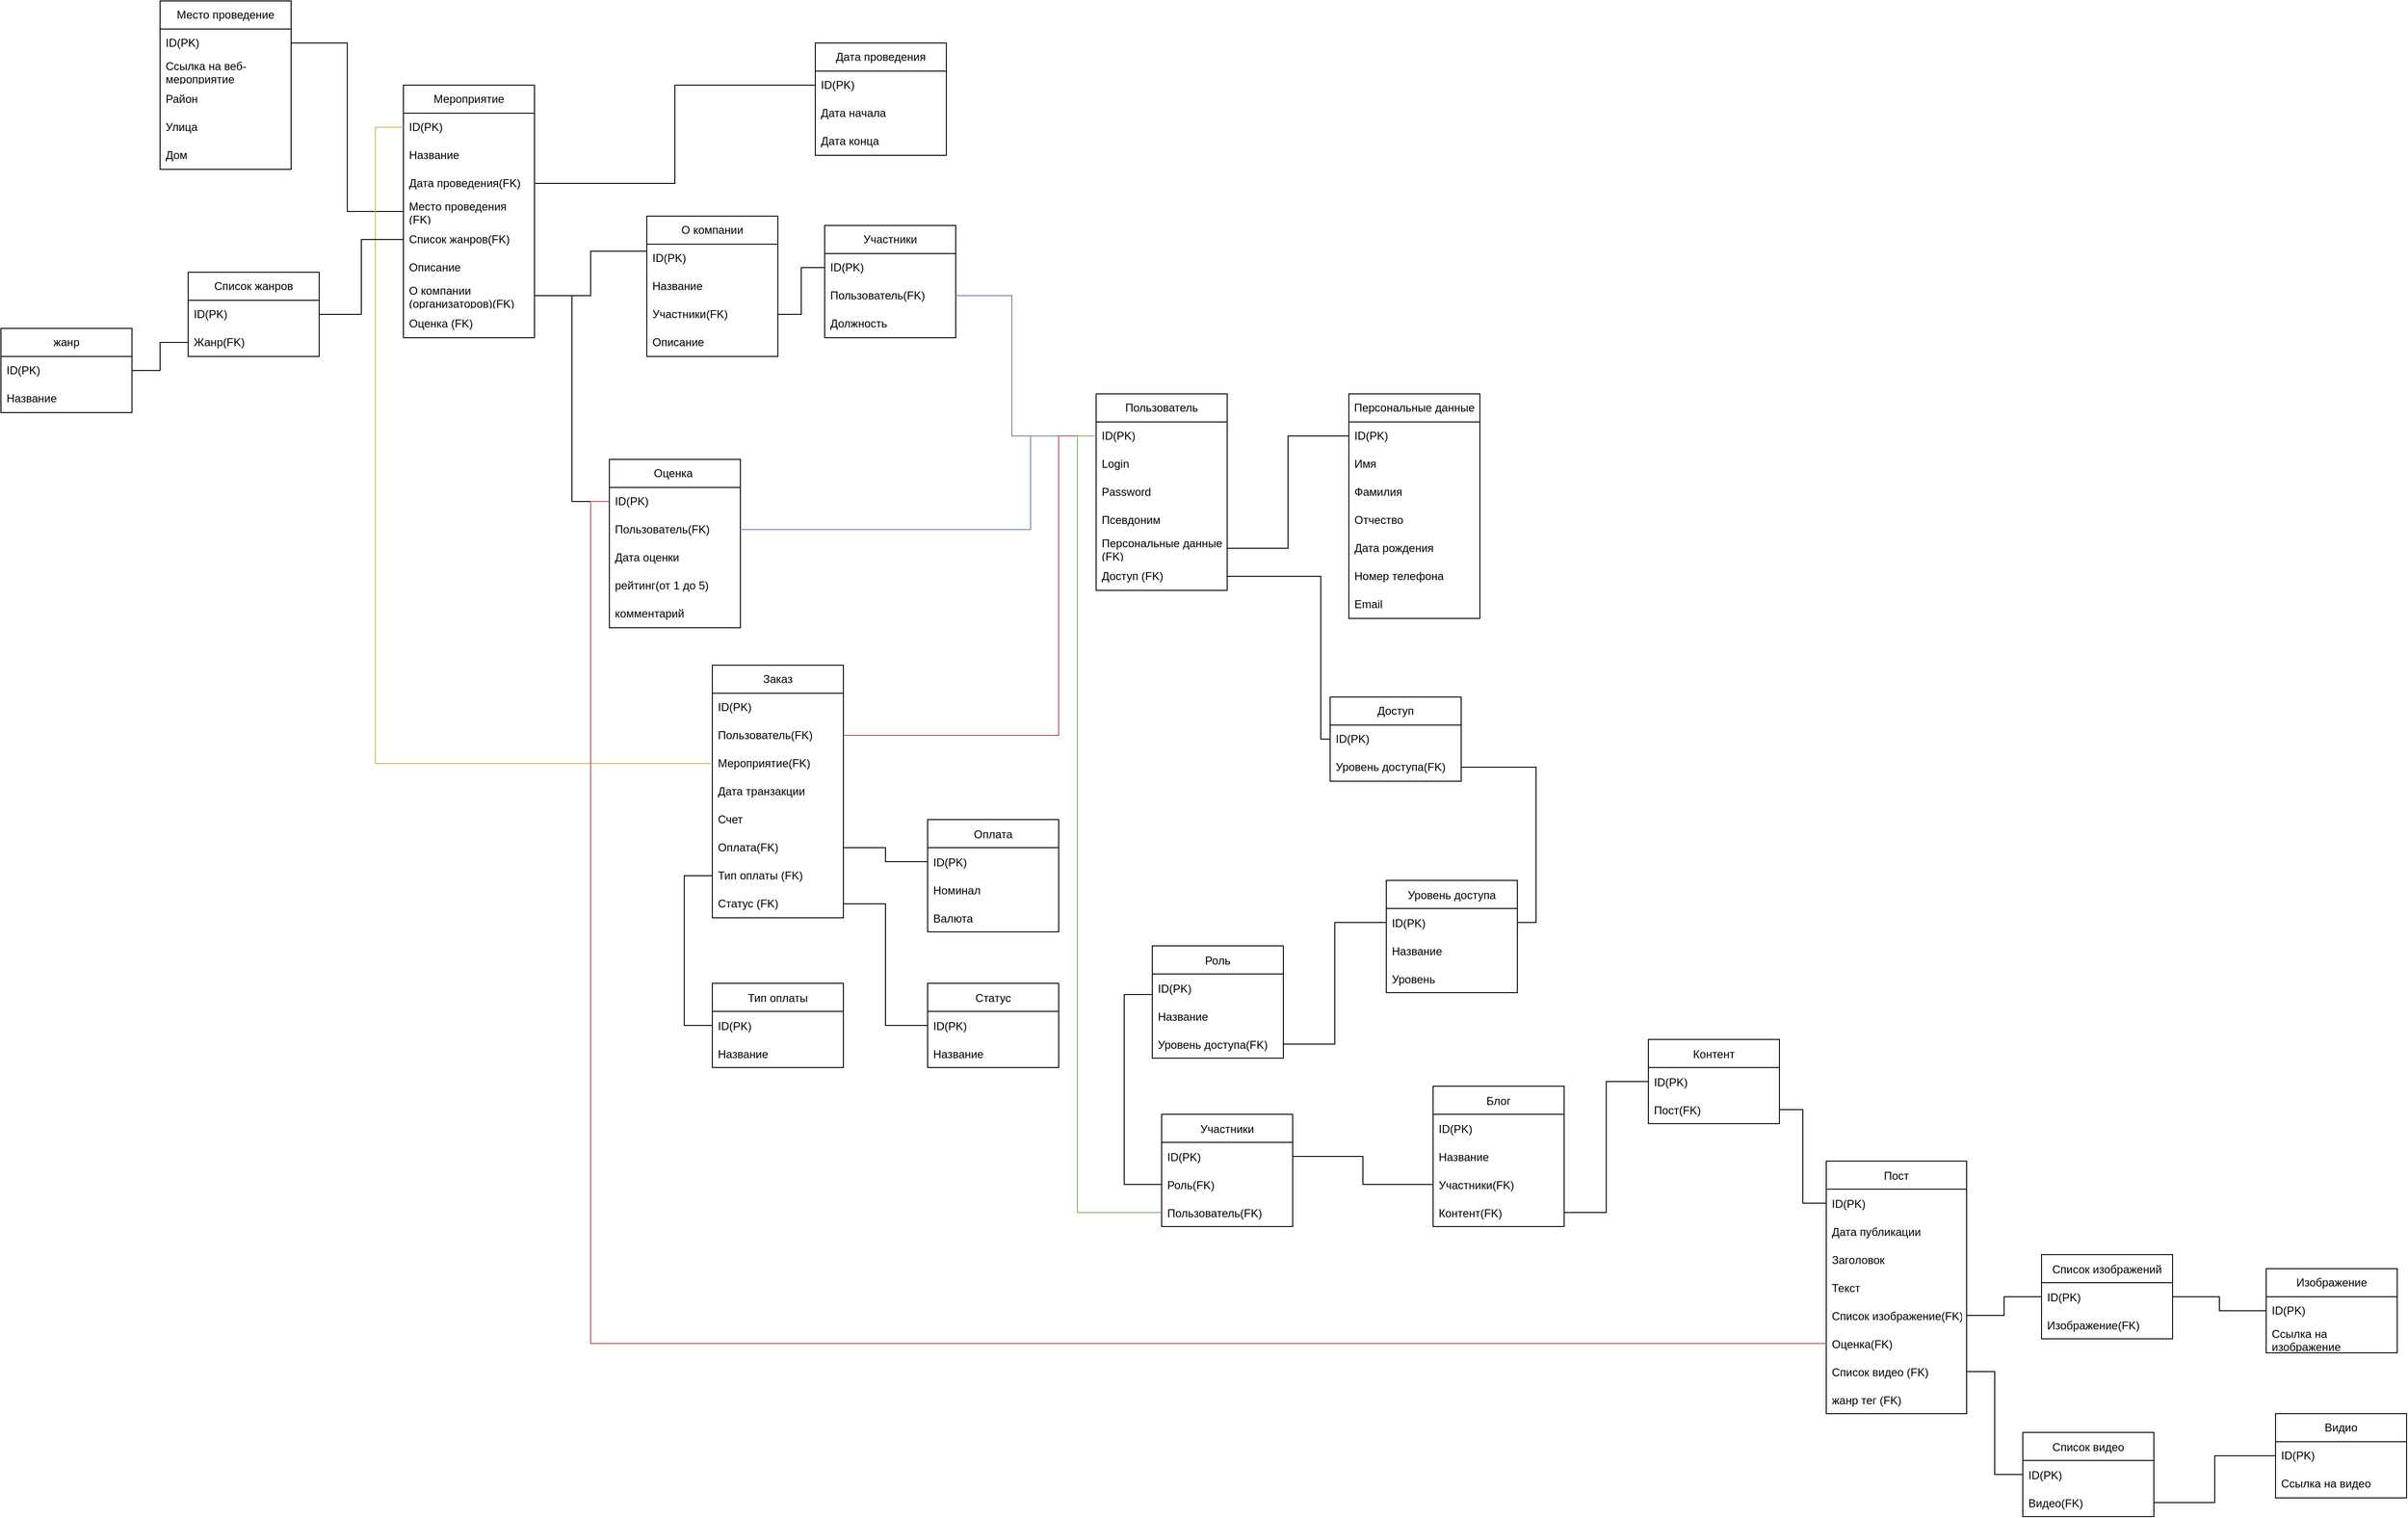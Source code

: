 <mxfile version="20.8.10" type="device"><diagram id="WZzGk4a945dTvR5Va_UK" name="Страница 1"><mxGraphModel dx="2620" dy="924" grid="1" gridSize="10" guides="1" tooltips="1" connect="1" arrows="1" fold="1" page="1" pageScale="1" pageWidth="827" pageHeight="1169" math="0" shadow="0"><root><mxCell id="0"/><mxCell id="1" parent="0"/><mxCell id="2kIeyHxEypkkU21LSGUm-1" value="Мероприятие" style="swimlane;fontStyle=0;childLayout=stackLayout;horizontal=1;startSize=30;horizontalStack=0;resizeParent=1;resizeParentMax=0;resizeLast=0;collapsible=1;marginBottom=0;whiteSpace=wrap;html=1;" parent="1" vertex="1"><mxGeometry x="60" y="420" width="140" height="270" as="geometry"/></mxCell><mxCell id="2kIeyHxEypkkU21LSGUm-10" value="ID(PK)" style="text;strokeColor=none;fillColor=none;align=left;verticalAlign=middle;spacingLeft=4;spacingRight=4;overflow=hidden;points=[[0,0.5],[1,0.5]];portConstraint=eastwest;rotatable=0;whiteSpace=wrap;html=1;" parent="2kIeyHxEypkkU21LSGUm-1" vertex="1"><mxGeometry y="30" width="140" height="30" as="geometry"/></mxCell><mxCell id="2kIeyHxEypkkU21LSGUm-2" value="Название" style="text;strokeColor=none;fillColor=none;align=left;verticalAlign=middle;spacingLeft=4;spacingRight=4;overflow=hidden;points=[[0,0.5],[1,0.5]];portConstraint=eastwest;rotatable=0;whiteSpace=wrap;html=1;" parent="2kIeyHxEypkkU21LSGUm-1" vertex="1"><mxGeometry y="60" width="140" height="30" as="geometry"/></mxCell><mxCell id="2kIeyHxEypkkU21LSGUm-6" value="Дата проведения(FK)" style="text;strokeColor=none;fillColor=none;align=left;verticalAlign=middle;spacingLeft=4;spacingRight=4;overflow=hidden;points=[[0,0.5],[1,0.5]];portConstraint=eastwest;rotatable=0;whiteSpace=wrap;html=1;" parent="2kIeyHxEypkkU21LSGUm-1" vertex="1"><mxGeometry y="90" width="140" height="30" as="geometry"/></mxCell><mxCell id="2kIeyHxEypkkU21LSGUm-9" value="Место проведения (FK)" style="text;strokeColor=none;fillColor=none;align=left;verticalAlign=middle;spacingLeft=4;spacingRight=4;overflow=hidden;points=[[0,0.5],[1,0.5]];portConstraint=eastwest;rotatable=0;whiteSpace=wrap;html=1;" parent="2kIeyHxEypkkU21LSGUm-1" vertex="1"><mxGeometry y="120" width="140" height="30" as="geometry"/></mxCell><mxCell id="2kIeyHxEypkkU21LSGUm-78" value="Список жанров(FK)" style="text;strokeColor=none;fillColor=none;align=left;verticalAlign=middle;spacingLeft=4;spacingRight=4;overflow=hidden;points=[[0,0.5],[1,0.5]];portConstraint=eastwest;rotatable=0;whiteSpace=wrap;html=1;" parent="2kIeyHxEypkkU21LSGUm-1" vertex="1"><mxGeometry y="150" width="140" height="30" as="geometry"/></mxCell><mxCell id="b7lqhr8Dbx8s8k0vXn3t-10" value="Описание" style="text;strokeColor=none;fillColor=none;align=left;verticalAlign=middle;spacingLeft=4;spacingRight=4;overflow=hidden;points=[[0,0.5],[1,0.5]];portConstraint=eastwest;rotatable=0;whiteSpace=wrap;html=1;" parent="2kIeyHxEypkkU21LSGUm-1" vertex="1"><mxGeometry y="180" width="140" height="30" as="geometry"/></mxCell><mxCell id="2kIeyHxEypkkU21LSGUm-8" value="О компании (организаторов)(FK)" style="text;strokeColor=none;fillColor=none;align=left;verticalAlign=middle;spacingLeft=4;spacingRight=4;overflow=hidden;points=[[0,0.5],[1,0.5]];portConstraint=eastwest;rotatable=0;whiteSpace=wrap;html=1;" parent="2kIeyHxEypkkU21LSGUm-1" vertex="1"><mxGeometry y="210" width="140" height="30" as="geometry"/></mxCell><mxCell id="2kIeyHxEypkkU21LSGUm-53" value="Оценка (FK)" style="text;strokeColor=none;fillColor=none;align=left;verticalAlign=middle;spacingLeft=4;spacingRight=4;overflow=hidden;points=[[0,0.5],[1,0.5]];portConstraint=eastwest;rotatable=0;whiteSpace=wrap;html=1;" parent="2kIeyHxEypkkU21LSGUm-1" vertex="1"><mxGeometry y="240" width="140" height="30" as="geometry"/></mxCell><mxCell id="2kIeyHxEypkkU21LSGUm-12" value="Пользователь" style="swimlane;fontStyle=0;childLayout=stackLayout;horizontal=1;startSize=30;horizontalStack=0;resizeParent=1;resizeParentMax=0;resizeLast=0;collapsible=1;marginBottom=0;whiteSpace=wrap;html=1;" parent="1" vertex="1"><mxGeometry x="800" y="750" width="140" height="210" as="geometry"/></mxCell><mxCell id="2kIeyHxEypkkU21LSGUm-34" value="ID(PK)" style="text;strokeColor=none;fillColor=none;align=left;verticalAlign=middle;spacingLeft=4;spacingRight=4;overflow=hidden;points=[[0,0.5],[1,0.5]];portConstraint=eastwest;rotatable=0;whiteSpace=wrap;html=1;" parent="2kIeyHxEypkkU21LSGUm-12" vertex="1"><mxGeometry y="30" width="140" height="30" as="geometry"/></mxCell><mxCell id="2kIeyHxEypkkU21LSGUm-13" value="Login&amp;nbsp;" style="text;strokeColor=none;fillColor=none;align=left;verticalAlign=middle;spacingLeft=4;spacingRight=4;overflow=hidden;points=[[0,0.5],[1,0.5]];portConstraint=eastwest;rotatable=0;whiteSpace=wrap;html=1;" parent="2kIeyHxEypkkU21LSGUm-12" vertex="1"><mxGeometry y="60" width="140" height="30" as="geometry"/></mxCell><mxCell id="2kIeyHxEypkkU21LSGUm-14" value="Password" style="text;strokeColor=none;fillColor=none;align=left;verticalAlign=middle;spacingLeft=4;spacingRight=4;overflow=hidden;points=[[0,0.5],[1,0.5]];portConstraint=eastwest;rotatable=0;whiteSpace=wrap;html=1;" parent="2kIeyHxEypkkU21LSGUm-12" vertex="1"><mxGeometry y="90" width="140" height="30" as="geometry"/></mxCell><mxCell id="2kIeyHxEypkkU21LSGUm-18" value="Псевдоним" style="text;strokeColor=none;fillColor=none;align=left;verticalAlign=middle;spacingLeft=4;spacingRight=4;overflow=hidden;points=[[0,0.5],[1,0.5]];portConstraint=eastwest;rotatable=0;whiteSpace=wrap;html=1;" parent="2kIeyHxEypkkU21LSGUm-12" vertex="1"><mxGeometry y="120" width="140" height="30" as="geometry"/></mxCell><mxCell id="2kIeyHxEypkkU21LSGUm-40" value="Персональные данные (FK)" style="text;strokeColor=none;fillColor=none;align=left;verticalAlign=middle;spacingLeft=4;spacingRight=4;overflow=hidden;points=[[0,0.5],[1,0.5]];portConstraint=eastwest;rotatable=0;whiteSpace=wrap;html=1;" parent="2kIeyHxEypkkU21LSGUm-12" vertex="1"><mxGeometry y="150" width="140" height="30" as="geometry"/></mxCell><mxCell id="2kIeyHxEypkkU21LSGUm-16" value="Доступ (FK)" style="text;strokeColor=none;fillColor=none;align=left;verticalAlign=middle;spacingLeft=4;spacingRight=4;overflow=hidden;points=[[0,0.5],[1,0.5]];portConstraint=eastwest;rotatable=0;whiteSpace=wrap;html=1;" parent="2kIeyHxEypkkU21LSGUm-12" vertex="1"><mxGeometry y="180" width="140" height="30" as="geometry"/></mxCell><mxCell id="2kIeyHxEypkkU21LSGUm-23" value="Доступ" style="swimlane;fontStyle=0;childLayout=stackLayout;horizontal=1;startSize=30;horizontalStack=0;resizeParent=1;resizeParentMax=0;resizeLast=0;collapsible=1;marginBottom=0;whiteSpace=wrap;html=1;" parent="1" vertex="1"><mxGeometry x="1050" y="1074" width="140" height="90" as="geometry"/></mxCell><mxCell id="JDAQmlI72gNfypYc_sDK-25" value="ID(PK)" style="text;strokeColor=none;fillColor=none;align=left;verticalAlign=middle;spacingLeft=4;spacingRight=4;overflow=hidden;points=[[0,0.5],[1,0.5]];portConstraint=eastwest;rotatable=0;whiteSpace=wrap;html=1;" parent="2kIeyHxEypkkU21LSGUm-23" vertex="1"><mxGeometry y="30" width="140" height="30" as="geometry"/></mxCell><mxCell id="2kIeyHxEypkkU21LSGUm-25" value="Уровень доступа(FK)" style="text;strokeColor=none;fillColor=none;align=left;verticalAlign=middle;spacingLeft=4;spacingRight=4;overflow=hidden;points=[[0,0.5],[1,0.5]];portConstraint=eastwest;rotatable=0;whiteSpace=wrap;html=1;" parent="2kIeyHxEypkkU21LSGUm-23" vertex="1"><mxGeometry y="60" width="140" height="30" as="geometry"/></mxCell><mxCell id="2kIeyHxEypkkU21LSGUm-35" value="Персональные данные" style="swimlane;fontStyle=0;childLayout=stackLayout;horizontal=1;startSize=30;horizontalStack=0;resizeParent=1;resizeParentMax=0;resizeLast=0;collapsible=1;marginBottom=0;whiteSpace=wrap;html=1;" parent="1" vertex="1"><mxGeometry x="1070" y="750" width="140" height="240" as="geometry"/></mxCell><mxCell id="2kIeyHxEypkkU21LSGUm-36" value="ID(PK)" style="text;strokeColor=none;fillColor=none;align=left;verticalAlign=middle;spacingLeft=4;spacingRight=4;overflow=hidden;points=[[0,0.5],[1,0.5]];portConstraint=eastwest;rotatable=0;whiteSpace=wrap;html=1;" parent="2kIeyHxEypkkU21LSGUm-35" vertex="1"><mxGeometry y="30" width="140" height="30" as="geometry"/></mxCell><mxCell id="2kIeyHxEypkkU21LSGUm-15" value="Имя" style="text;strokeColor=none;fillColor=none;align=left;verticalAlign=middle;spacingLeft=4;spacingRight=4;overflow=hidden;points=[[0,0.5],[1,0.5]];portConstraint=eastwest;rotatable=0;whiteSpace=wrap;html=1;" parent="2kIeyHxEypkkU21LSGUm-35" vertex="1"><mxGeometry y="60" width="140" height="30" as="geometry"/></mxCell><mxCell id="2kIeyHxEypkkU21LSGUm-17" value="Фамилия" style="text;strokeColor=none;fillColor=none;align=left;verticalAlign=middle;spacingLeft=4;spacingRight=4;overflow=hidden;points=[[0,0.5],[1,0.5]];portConstraint=eastwest;rotatable=0;whiteSpace=wrap;html=1;" parent="2kIeyHxEypkkU21LSGUm-35" vertex="1"><mxGeometry y="90" width="140" height="30" as="geometry"/></mxCell><mxCell id="2kIeyHxEypkkU21LSGUm-19" value="Отчество" style="text;strokeColor=none;fillColor=none;align=left;verticalAlign=middle;spacingLeft=4;spacingRight=4;overflow=hidden;points=[[0,0.5],[1,0.5]];portConstraint=eastwest;rotatable=0;whiteSpace=wrap;html=1;" parent="2kIeyHxEypkkU21LSGUm-35" vertex="1"><mxGeometry y="120" width="140" height="30" as="geometry"/></mxCell><mxCell id="2kIeyHxEypkkU21LSGUm-41" value="Дата рождения" style="text;strokeColor=none;fillColor=none;align=left;verticalAlign=middle;spacingLeft=4;spacingRight=4;overflow=hidden;points=[[0,0.5],[1,0.5]];portConstraint=eastwest;rotatable=0;whiteSpace=wrap;html=1;" parent="2kIeyHxEypkkU21LSGUm-35" vertex="1"><mxGeometry y="150" width="140" height="30" as="geometry"/></mxCell><mxCell id="2kIeyHxEypkkU21LSGUm-32" value="Номер телефона" style="text;strokeColor=none;fillColor=none;align=left;verticalAlign=middle;spacingLeft=4;spacingRight=4;overflow=hidden;points=[[0,0.5],[1,0.5]];portConstraint=eastwest;rotatable=0;whiteSpace=wrap;html=1;" parent="2kIeyHxEypkkU21LSGUm-35" vertex="1"><mxGeometry y="180" width="140" height="30" as="geometry"/></mxCell><mxCell id="2kIeyHxEypkkU21LSGUm-31" value="Email" style="text;strokeColor=none;fillColor=none;align=left;verticalAlign=middle;spacingLeft=4;spacingRight=4;overflow=hidden;points=[[0,0.5],[1,0.5]];portConstraint=eastwest;rotatable=0;whiteSpace=wrap;html=1;" parent="2kIeyHxEypkkU21LSGUm-35" vertex="1"><mxGeometry y="210" width="140" height="30" as="geometry"/></mxCell><mxCell id="2kIeyHxEypkkU21LSGUm-46" value="&lt;span style=&quot;text-align: left;&quot;&gt;Оценка&amp;nbsp;&lt;/span&gt;" style="swimlane;fontStyle=0;childLayout=stackLayout;horizontal=1;startSize=30;horizontalStack=0;resizeParent=1;resizeParentMax=0;resizeLast=0;collapsible=1;marginBottom=0;whiteSpace=wrap;html=1;" parent="1" vertex="1"><mxGeometry x="280" y="820" width="140" height="180" as="geometry"/></mxCell><mxCell id="2kIeyHxEypkkU21LSGUm-47" value="ID(PK)" style="text;strokeColor=none;fillColor=none;align=left;verticalAlign=middle;spacingLeft=4;spacingRight=4;overflow=hidden;points=[[0,0.5],[1,0.5]];portConstraint=eastwest;rotatable=0;whiteSpace=wrap;html=1;" parent="2kIeyHxEypkkU21LSGUm-46" vertex="1"><mxGeometry y="30" width="140" height="30" as="geometry"/></mxCell><mxCell id="2kIeyHxEypkkU21LSGUm-52" value="Пользователь(FK)" style="text;strokeColor=none;fillColor=none;align=left;verticalAlign=middle;spacingLeft=4;spacingRight=4;overflow=hidden;points=[[0,0.5],[1,0.5]];portConstraint=eastwest;rotatable=0;whiteSpace=wrap;html=1;" parent="2kIeyHxEypkkU21LSGUm-46" vertex="1"><mxGeometry y="60" width="140" height="30" as="geometry"/></mxCell><mxCell id="2kIeyHxEypkkU21LSGUm-49" value="Дата оценки" style="text;strokeColor=none;fillColor=none;align=left;verticalAlign=middle;spacingLeft=4;spacingRight=4;overflow=hidden;points=[[0,0.5],[1,0.5]];portConstraint=eastwest;rotatable=0;whiteSpace=wrap;html=1;" parent="2kIeyHxEypkkU21LSGUm-46" vertex="1"><mxGeometry y="90" width="140" height="30" as="geometry"/></mxCell><mxCell id="2kIeyHxEypkkU21LSGUm-51" value="рейтинг(от 1 до 5)" style="text;strokeColor=none;fillColor=none;align=left;verticalAlign=middle;spacingLeft=4;spacingRight=4;overflow=hidden;points=[[0,0.5],[1,0.5]];portConstraint=eastwest;rotatable=0;whiteSpace=wrap;html=1;" parent="2kIeyHxEypkkU21LSGUm-46" vertex="1"><mxGeometry y="120" width="140" height="30" as="geometry"/></mxCell><mxCell id="2kIeyHxEypkkU21LSGUm-50" value="комментарий" style="text;strokeColor=none;fillColor=none;align=left;verticalAlign=middle;spacingLeft=4;spacingRight=4;overflow=hidden;points=[[0,0.5],[1,0.5]];portConstraint=eastwest;rotatable=0;whiteSpace=wrap;html=1;" parent="2kIeyHxEypkkU21LSGUm-46" vertex="1"><mxGeometry y="150" width="140" height="30" as="geometry"/></mxCell><mxCell id="2kIeyHxEypkkU21LSGUm-54" value="" style="endArrow=none;html=1;rounded=0;exitX=1;exitY=0.5;exitDx=0;exitDy=0;edgeStyle=orthogonalEdgeStyle;entryX=0;entryY=0.5;entryDx=0;entryDy=0;" parent="1" source="2kIeyHxEypkkU21LSGUm-53" target="2kIeyHxEypkkU21LSGUm-47" edge="1"><mxGeometry width="50" height="50" relative="1" as="geometry"><mxPoint x="190" y="890" as="sourcePoint"/><mxPoint x="240" y="840" as="targetPoint"/><Array as="points"><mxPoint x="240" y="645"/><mxPoint x="240" y="865"/></Array></mxGeometry></mxCell><mxCell id="2kIeyHxEypkkU21LSGUm-56" value="" style="endArrow=none;html=1;rounded=0;exitX=1;exitY=0.5;exitDx=0;exitDy=0;entryX=0;entryY=0.5;entryDx=0;entryDy=0;edgeStyle=orthogonalEdgeStyle;" parent="1" source="2kIeyHxEypkkU21LSGUm-40" target="2kIeyHxEypkkU21LSGUm-36" edge="1"><mxGeometry width="50" height="50" relative="1" as="geometry"><mxPoint x="970" y="990" as="sourcePoint"/><mxPoint x="1020" y="940" as="targetPoint"/></mxGeometry></mxCell><mxCell id="2kIeyHxEypkkU21LSGUm-57" value="" style="endArrow=none;html=1;rounded=0;entryX=1;entryY=0.5;entryDx=0;entryDy=0;exitX=0;exitY=0.5;exitDx=0;exitDy=0;edgeStyle=orthogonalEdgeStyle;" parent="1" source="JDAQmlI72gNfypYc_sDK-25" target="2kIeyHxEypkkU21LSGUm-16" edge="1"><mxGeometry width="50" height="50" relative="1" as="geometry"><mxPoint x="880" y="1100" as="sourcePoint"/><mxPoint x="930" y="1050" as="targetPoint"/><Array as="points"><mxPoint x="1040" y="1119"/><mxPoint x="1040" y="945"/></Array></mxGeometry></mxCell><mxCell id="2kIeyHxEypkkU21LSGUm-58" value="Место проведение" style="swimlane;fontStyle=0;childLayout=stackLayout;horizontal=1;startSize=30;horizontalStack=0;resizeParent=1;resizeParentMax=0;resizeLast=0;collapsible=1;marginBottom=0;whiteSpace=wrap;html=1;" parent="1" vertex="1"><mxGeometry x="-200" y="330" width="140" height="180" as="geometry"/></mxCell><mxCell id="2kIeyHxEypkkU21LSGUm-59" value="ID(PK)" style="text;strokeColor=none;fillColor=none;align=left;verticalAlign=middle;spacingLeft=4;spacingRight=4;overflow=hidden;points=[[0,0.5],[1,0.5]];portConstraint=eastwest;rotatable=0;whiteSpace=wrap;html=1;" parent="2kIeyHxEypkkU21LSGUm-58" vertex="1"><mxGeometry y="30" width="140" height="30" as="geometry"/></mxCell><mxCell id="2kIeyHxEypkkU21LSGUm-60" value="Ссылка на веб-мероприятие" style="text;strokeColor=none;fillColor=none;align=left;verticalAlign=middle;spacingLeft=4;spacingRight=4;overflow=hidden;points=[[0,0.5],[1,0.5]];portConstraint=eastwest;rotatable=0;whiteSpace=wrap;html=1;" parent="2kIeyHxEypkkU21LSGUm-58" vertex="1"><mxGeometry y="60" width="140" height="30" as="geometry"/></mxCell><mxCell id="2kIeyHxEypkkU21LSGUm-113" value="Район" style="text;strokeColor=none;fillColor=none;align=left;verticalAlign=middle;spacingLeft=4;spacingRight=4;overflow=hidden;points=[[0,0.5],[1,0.5]];portConstraint=eastwest;rotatable=0;whiteSpace=wrap;html=1;" parent="2kIeyHxEypkkU21LSGUm-58" vertex="1"><mxGeometry y="90" width="140" height="30" as="geometry"/></mxCell><mxCell id="2kIeyHxEypkkU21LSGUm-114" value="Улица" style="text;strokeColor=none;fillColor=none;align=left;verticalAlign=middle;spacingLeft=4;spacingRight=4;overflow=hidden;points=[[0,0.5],[1,0.5]];portConstraint=eastwest;rotatable=0;whiteSpace=wrap;html=1;" parent="2kIeyHxEypkkU21LSGUm-58" vertex="1"><mxGeometry y="120" width="140" height="30" as="geometry"/></mxCell><mxCell id="2kIeyHxEypkkU21LSGUm-115" value="Дом" style="text;strokeColor=none;fillColor=none;align=left;verticalAlign=middle;spacingLeft=4;spacingRight=4;overflow=hidden;points=[[0,0.5],[1,0.5]];portConstraint=eastwest;rotatable=0;whiteSpace=wrap;html=1;" parent="2kIeyHxEypkkU21LSGUm-58" vertex="1"><mxGeometry y="150" width="140" height="30" as="geometry"/></mxCell><mxCell id="2kIeyHxEypkkU21LSGUm-62" value="Список жанров" style="swimlane;fontStyle=0;childLayout=stackLayout;horizontal=1;startSize=30;horizontalStack=0;resizeParent=1;resizeParentMax=0;resizeLast=0;collapsible=1;marginBottom=0;whiteSpace=wrap;html=1;" parent="1" vertex="1"><mxGeometry x="-170" y="620" width="140" height="90" as="geometry"/></mxCell><mxCell id="2kIeyHxEypkkU21LSGUm-63" value="ID(PK)" style="text;strokeColor=none;fillColor=none;align=left;verticalAlign=middle;spacingLeft=4;spacingRight=4;overflow=hidden;points=[[0,0.5],[1,0.5]];portConstraint=eastwest;rotatable=0;whiteSpace=wrap;html=1;" parent="2kIeyHxEypkkU21LSGUm-62" vertex="1"><mxGeometry y="30" width="140" height="30" as="geometry"/></mxCell><mxCell id="2kIeyHxEypkkU21LSGUm-64" value="Жанр(FK)" style="text;strokeColor=none;fillColor=none;align=left;verticalAlign=middle;spacingLeft=4;spacingRight=4;overflow=hidden;points=[[0,0.5],[1,0.5]];portConstraint=eastwest;rotatable=0;whiteSpace=wrap;html=1;" parent="2kIeyHxEypkkU21LSGUm-62" vertex="1"><mxGeometry y="60" width="140" height="30" as="geometry"/></mxCell><mxCell id="2kIeyHxEypkkU21LSGUm-66" value="жанр" style="swimlane;fontStyle=0;childLayout=stackLayout;horizontal=1;startSize=30;horizontalStack=0;resizeParent=1;resizeParentMax=0;resizeLast=0;collapsible=1;marginBottom=0;whiteSpace=wrap;html=1;" parent="1" vertex="1"><mxGeometry x="-370" y="680" width="140" height="90" as="geometry"/></mxCell><mxCell id="2kIeyHxEypkkU21LSGUm-67" value="ID(PK)" style="text;strokeColor=none;fillColor=none;align=left;verticalAlign=middle;spacingLeft=4;spacingRight=4;overflow=hidden;points=[[0,0.5],[1,0.5]];portConstraint=eastwest;rotatable=0;whiteSpace=wrap;html=1;" parent="2kIeyHxEypkkU21LSGUm-66" vertex="1"><mxGeometry y="30" width="140" height="30" as="geometry"/></mxCell><mxCell id="2kIeyHxEypkkU21LSGUm-68" value="Название" style="text;strokeColor=none;fillColor=none;align=left;verticalAlign=middle;spacingLeft=4;spacingRight=4;overflow=hidden;points=[[0,0.5],[1,0.5]];portConstraint=eastwest;rotatable=0;whiteSpace=wrap;html=1;" parent="2kIeyHxEypkkU21LSGUm-66" vertex="1"><mxGeometry y="60" width="140" height="30" as="geometry"/></mxCell><mxCell id="2kIeyHxEypkkU21LSGUm-81" value="" style="endArrow=none;html=1;rounded=0;entryX=0;entryY=0.5;entryDx=0;entryDy=0;exitX=1;exitY=0.5;exitDx=0;exitDy=0;edgeStyle=orthogonalEdgeStyle;" parent="1" source="2kIeyHxEypkkU21LSGUm-67" target="2kIeyHxEypkkU21LSGUm-64" edge="1"><mxGeometry width="50" height="50" relative="1" as="geometry"><mxPoint x="-210" y="1140" as="sourcePoint"/><mxPoint x="-160" y="1090" as="targetPoint"/></mxGeometry></mxCell><mxCell id="2kIeyHxEypkkU21LSGUm-83" value="Дата проведения" style="swimlane;fontStyle=0;childLayout=stackLayout;horizontal=1;startSize=30;horizontalStack=0;resizeParent=1;resizeParentMax=0;resizeLast=0;collapsible=1;marginBottom=0;whiteSpace=wrap;html=1;" parent="1" vertex="1"><mxGeometry x="500" y="375" width="140" height="120" as="geometry"/></mxCell><mxCell id="2kIeyHxEypkkU21LSGUm-84" value="ID(PK)" style="text;strokeColor=none;fillColor=none;align=left;verticalAlign=middle;spacingLeft=4;spacingRight=4;overflow=hidden;points=[[0,0.5],[1,0.5]];portConstraint=eastwest;rotatable=0;whiteSpace=wrap;html=1;" parent="2kIeyHxEypkkU21LSGUm-83" vertex="1"><mxGeometry y="30" width="140" height="30" as="geometry"/></mxCell><mxCell id="2kIeyHxEypkkU21LSGUm-85" value="Дата начала" style="text;strokeColor=none;fillColor=none;align=left;verticalAlign=middle;spacingLeft=4;spacingRight=4;overflow=hidden;points=[[0,0.5],[1,0.5]];portConstraint=eastwest;rotatable=0;whiteSpace=wrap;html=1;" parent="2kIeyHxEypkkU21LSGUm-83" vertex="1"><mxGeometry y="60" width="140" height="30" as="geometry"/></mxCell><mxCell id="2kIeyHxEypkkU21LSGUm-86" value="Дата конца" style="text;strokeColor=none;fillColor=none;align=left;verticalAlign=middle;spacingLeft=4;spacingRight=4;overflow=hidden;points=[[0,0.5],[1,0.5]];portConstraint=eastwest;rotatable=0;whiteSpace=wrap;html=1;" parent="2kIeyHxEypkkU21LSGUm-83" vertex="1"><mxGeometry y="90" width="140" height="30" as="geometry"/></mxCell><mxCell id="2kIeyHxEypkkU21LSGUm-87" value="" style="endArrow=none;html=1;rounded=0;exitX=1;exitY=0.5;exitDx=0;exitDy=0;entryX=0;entryY=0.5;entryDx=0;entryDy=0;edgeStyle=orthogonalEdgeStyle;" parent="1" source="2kIeyHxEypkkU21LSGUm-6" target="2kIeyHxEypkkU21LSGUm-84" edge="1"><mxGeometry width="50" height="50" relative="1" as="geometry"><mxPoint x="210" y="580" as="sourcePoint"/><mxPoint x="260" y="530" as="targetPoint"/></mxGeometry></mxCell><mxCell id="2kIeyHxEypkkU21LSGUm-105" value="" style="endArrow=none;html=1;rounded=0;exitX=1;exitY=0.5;exitDx=0;exitDy=0;entryX=0;entryY=0.5;entryDx=0;entryDy=0;edgeStyle=orthogonalEdgeStyle;" parent="1" source="2kIeyHxEypkkU21LSGUm-59" target="2kIeyHxEypkkU21LSGUm-9" edge="1"><mxGeometry width="50" height="50" relative="1" as="geometry"><mxPoint x="-60" y="700" as="sourcePoint"/><mxPoint x="-10" y="650" as="targetPoint"/></mxGeometry></mxCell><mxCell id="JDAQmlI72gNfypYc_sDK-21" value="О компании" style="swimlane;fontStyle=0;childLayout=stackLayout;horizontal=1;startSize=30;horizontalStack=0;resizeParent=1;resizeParentMax=0;resizeLast=0;collapsible=1;marginBottom=0;whiteSpace=wrap;html=1;" parent="1" vertex="1"><mxGeometry x="320" y="560" width="140" height="150" as="geometry"/></mxCell><mxCell id="JDAQmlI72gNfypYc_sDK-23" value="ID(PK)" style="text;strokeColor=none;fillColor=none;align=left;verticalAlign=middle;spacingLeft=4;spacingRight=4;overflow=hidden;points=[[0,0.5],[1,0.5]];portConstraint=eastwest;rotatable=0;whiteSpace=wrap;html=1;" parent="JDAQmlI72gNfypYc_sDK-21" vertex="1"><mxGeometry y="30" width="140" height="30" as="geometry"/></mxCell><mxCell id="JDAQmlI72gNfypYc_sDK-33" value="Название" style="text;strokeColor=none;fillColor=none;align=left;verticalAlign=middle;spacingLeft=4;spacingRight=4;overflow=hidden;points=[[0,0.5],[1,0.5]];portConstraint=eastwest;rotatable=0;whiteSpace=wrap;html=1;" parent="JDAQmlI72gNfypYc_sDK-21" vertex="1"><mxGeometry y="60" width="140" height="30" as="geometry"/></mxCell><mxCell id="JDAQmlI72gNfypYc_sDK-24" value="Участники(FK)" style="text;strokeColor=none;fillColor=none;align=left;verticalAlign=middle;spacingLeft=4;spacingRight=4;overflow=hidden;points=[[0,0.5],[1,0.5]];portConstraint=eastwest;rotatable=0;whiteSpace=wrap;html=1;" parent="JDAQmlI72gNfypYc_sDK-21" vertex="1"><mxGeometry y="90" width="140" height="30" as="geometry"/></mxCell><mxCell id="JDAQmlI72gNfypYc_sDK-32" value="&lt;span style=&quot;color: rgb(0, 0, 0); font-family: Helvetica; font-size: 12px; font-style: normal; font-variant-ligatures: normal; font-variant-caps: normal; font-weight: 400; letter-spacing: normal; orphans: 2; text-align: left; text-indent: 0px; text-transform: none; widows: 2; word-spacing: 0px; -webkit-text-stroke-width: 0px; background-color: rgb(248, 249, 250); text-decoration-thickness: initial; text-decoration-style: initial; text-decoration-color: initial; float: none; display: inline !important;&quot;&gt;Описание&lt;/span&gt;&lt;br&gt;" style="text;strokeColor=none;fillColor=none;align=left;verticalAlign=middle;spacingLeft=4;spacingRight=4;overflow=hidden;points=[[0,0.5],[1,0.5]];portConstraint=eastwest;rotatable=0;whiteSpace=wrap;html=1;" parent="JDAQmlI72gNfypYc_sDK-21" vertex="1"><mxGeometry y="120" width="140" height="30" as="geometry"/></mxCell><mxCell id="JDAQmlI72gNfypYc_sDK-26" value="Участники" style="swimlane;fontStyle=0;childLayout=stackLayout;horizontal=1;startSize=30;horizontalStack=0;resizeParent=1;resizeParentMax=0;resizeLast=0;collapsible=1;marginBottom=0;whiteSpace=wrap;html=1;" parent="1" vertex="1"><mxGeometry x="510" y="570" width="140" height="120" as="geometry"/></mxCell><mxCell id="JDAQmlI72gNfypYc_sDK-27" value="ID(PK)" style="text;strokeColor=none;fillColor=none;align=left;verticalAlign=middle;spacingLeft=4;spacingRight=4;overflow=hidden;points=[[0,0.5],[1,0.5]];portConstraint=eastwest;rotatable=0;whiteSpace=wrap;html=1;" parent="JDAQmlI72gNfypYc_sDK-26" vertex="1"><mxGeometry y="30" width="140" height="30" as="geometry"/></mxCell><mxCell id="JDAQmlI72gNfypYc_sDK-28" value="Пользователь(FK)" style="text;strokeColor=none;fillColor=none;align=left;verticalAlign=middle;spacingLeft=4;spacingRight=4;overflow=hidden;points=[[0,0.5],[1,0.5]];portConstraint=eastwest;rotatable=0;whiteSpace=wrap;html=1;" parent="JDAQmlI72gNfypYc_sDK-26" vertex="1"><mxGeometry y="60" width="140" height="30" as="geometry"/></mxCell><mxCell id="JDAQmlI72gNfypYc_sDK-29" value="Должность" style="text;strokeColor=none;fillColor=none;align=left;verticalAlign=middle;spacingLeft=4;spacingRight=4;overflow=hidden;points=[[0,0.5],[1,0.5]];portConstraint=eastwest;rotatable=0;whiteSpace=wrap;html=1;" parent="JDAQmlI72gNfypYc_sDK-26" vertex="1"><mxGeometry y="90" width="140" height="30" as="geometry"/></mxCell><mxCell id="JDAQmlI72gNfypYc_sDK-30" value="" style="endArrow=none;html=1;rounded=0;exitX=1;exitY=0.5;exitDx=0;exitDy=0;entryX=0;entryY=0.5;entryDx=0;entryDy=0;edgeStyle=orthogonalEdgeStyle;" parent="1" source="JDAQmlI72gNfypYc_sDK-24" target="JDAQmlI72gNfypYc_sDK-27" edge="1"><mxGeometry width="50" height="50" relative="1" as="geometry"><mxPoint x="140" y="1080" as="sourcePoint"/><mxPoint x="190" y="1030" as="targetPoint"/></mxGeometry></mxCell><mxCell id="JDAQmlI72gNfypYc_sDK-31" value="" style="endArrow=none;html=1;rounded=0;entryX=0;entryY=0.5;entryDx=0;entryDy=0;exitX=1;exitY=0.5;exitDx=0;exitDy=0;edgeStyle=orthogonalEdgeStyle;fillColor=#e1d5e7;strokeColor=#9673a6;" parent="1" source="JDAQmlI72gNfypYc_sDK-28" target="2kIeyHxEypkkU21LSGUm-34" edge="1"><mxGeometry width="50" height="50" relative="1" as="geometry"><mxPoint x="510" y="830" as="sourcePoint"/><mxPoint x="560" y="780" as="targetPoint"/><Array as="points"><mxPoint x="710" y="645"/><mxPoint x="710" y="795"/></Array></mxGeometry></mxCell><mxCell id="JDAQmlI72gNfypYc_sDK-35" value="Заказ" style="swimlane;fontStyle=0;childLayout=stackLayout;horizontal=1;startSize=30;horizontalStack=0;resizeParent=1;resizeParentMax=0;resizeLast=0;collapsible=1;marginBottom=0;whiteSpace=wrap;html=1;" parent="1" vertex="1"><mxGeometry x="390" y="1040" width="140" height="270" as="geometry"/></mxCell><mxCell id="JDAQmlI72gNfypYc_sDK-36" value="ID(PK)" style="text;strokeColor=none;fillColor=none;align=left;verticalAlign=middle;spacingLeft=4;spacingRight=4;overflow=hidden;points=[[0,0.5],[1,0.5]];portConstraint=eastwest;rotatable=0;whiteSpace=wrap;html=1;" parent="JDAQmlI72gNfypYc_sDK-35" vertex="1"><mxGeometry y="30" width="140" height="30" as="geometry"/></mxCell><mxCell id="JDAQmlI72gNfypYc_sDK-37" value="&lt;span style=&quot;text-align: center;&quot;&gt;Пользователь(FK)&lt;/span&gt;" style="text;strokeColor=none;fillColor=none;align=left;verticalAlign=middle;spacingLeft=4;spacingRight=4;overflow=hidden;points=[[0,0.5],[1,0.5]];portConstraint=eastwest;rotatable=0;whiteSpace=wrap;html=1;" parent="JDAQmlI72gNfypYc_sDK-35" vertex="1"><mxGeometry y="60" width="140" height="30" as="geometry"/></mxCell><mxCell id="lnv4MeF3eS9xaNToKUwn-13" value="Мероприятие(FK)" style="text;strokeColor=none;fillColor=none;align=left;verticalAlign=middle;spacingLeft=4;spacingRight=4;overflow=hidden;points=[[0,0.5],[1,0.5]];portConstraint=eastwest;rotatable=0;whiteSpace=wrap;html=1;" parent="JDAQmlI72gNfypYc_sDK-35" vertex="1"><mxGeometry y="90" width="140" height="30" as="geometry"/></mxCell><mxCell id="JDAQmlI72gNfypYc_sDK-38" value="Дата транзакции" style="text;strokeColor=none;fillColor=none;align=left;verticalAlign=middle;spacingLeft=4;spacingRight=4;overflow=hidden;points=[[0,0.5],[1,0.5]];portConstraint=eastwest;rotatable=0;whiteSpace=wrap;html=1;" parent="JDAQmlI72gNfypYc_sDK-35" vertex="1"><mxGeometry y="120" width="140" height="30" as="geometry"/></mxCell><mxCell id="JDAQmlI72gNfypYc_sDK-47" value="Счет" style="text;strokeColor=none;fillColor=none;align=left;verticalAlign=middle;spacingLeft=4;spacingRight=4;overflow=hidden;points=[[0,0.5],[1,0.5]];portConstraint=eastwest;rotatable=0;whiteSpace=wrap;html=1;" parent="JDAQmlI72gNfypYc_sDK-35" vertex="1"><mxGeometry y="150" width="140" height="30" as="geometry"/></mxCell><mxCell id="lnv4MeF3eS9xaNToKUwn-17" value="Оплата(FK)" style="text;strokeColor=none;fillColor=none;align=left;verticalAlign=middle;spacingLeft=4;spacingRight=4;overflow=hidden;points=[[0,0.5],[1,0.5]];portConstraint=eastwest;rotatable=0;whiteSpace=wrap;html=1;" parent="JDAQmlI72gNfypYc_sDK-35" vertex="1"><mxGeometry y="180" width="140" height="30" as="geometry"/></mxCell><mxCell id="JDAQmlI72gNfypYc_sDK-48" value="Тип оплаты (FK)" style="text;strokeColor=none;fillColor=none;align=left;verticalAlign=middle;spacingLeft=4;spacingRight=4;overflow=hidden;points=[[0,0.5],[1,0.5]];portConstraint=eastwest;rotatable=0;whiteSpace=wrap;html=1;" parent="JDAQmlI72gNfypYc_sDK-35" vertex="1"><mxGeometry y="210" width="140" height="30" as="geometry"/></mxCell><mxCell id="lnv4MeF3eS9xaNToKUwn-1" value="Статус (FK)" style="text;strokeColor=none;fillColor=none;align=left;verticalAlign=middle;spacingLeft=4;spacingRight=4;overflow=hidden;points=[[0,0.5],[1,0.5]];portConstraint=eastwest;rotatable=0;whiteSpace=wrap;html=1;" parent="JDAQmlI72gNfypYc_sDK-35" vertex="1"><mxGeometry y="240" width="140" height="30" as="geometry"/></mxCell><mxCell id="JDAQmlI72gNfypYc_sDK-49" value="" style="endArrow=none;html=1;rounded=0;exitX=1;exitY=0.5;exitDx=0;exitDy=0;entryX=0;entryY=0.25;entryDx=0;entryDy=0;edgeStyle=orthogonalEdgeStyle;" parent="1" source="2kIeyHxEypkkU21LSGUm-8" target="JDAQmlI72gNfypYc_sDK-21" edge="1"><mxGeometry width="50" height="50" relative="1" as="geometry"><mxPoint x="270" y="710" as="sourcePoint"/><mxPoint x="320" y="660" as="targetPoint"/></mxGeometry></mxCell><mxCell id="lnv4MeF3eS9xaNToKUwn-2" value="Статус" style="swimlane;fontStyle=0;childLayout=stackLayout;horizontal=1;startSize=30;horizontalStack=0;resizeParent=1;resizeParentMax=0;resizeLast=0;collapsible=1;marginBottom=0;" parent="1" vertex="1"><mxGeometry x="620" y="1380" width="140" height="90" as="geometry"/></mxCell><mxCell id="lnv4MeF3eS9xaNToKUwn-3" value="ID(PK)" style="text;strokeColor=none;fillColor=none;align=left;verticalAlign=middle;spacingLeft=4;spacingRight=4;overflow=hidden;points=[[0,0.5],[1,0.5]];portConstraint=eastwest;rotatable=0;" parent="lnv4MeF3eS9xaNToKUwn-2" vertex="1"><mxGeometry y="30" width="140" height="30" as="geometry"/></mxCell><mxCell id="lnv4MeF3eS9xaNToKUwn-4" value="Название" style="text;strokeColor=none;fillColor=none;align=left;verticalAlign=middle;spacingLeft=4;spacingRight=4;overflow=hidden;points=[[0,0.5],[1,0.5]];portConstraint=eastwest;rotatable=0;" parent="lnv4MeF3eS9xaNToKUwn-2" vertex="1"><mxGeometry y="60" width="140" height="30" as="geometry"/></mxCell><mxCell id="lnv4MeF3eS9xaNToKUwn-6" value="" style="endArrow=none;html=1;rounded=0;exitX=1;exitY=0.5;exitDx=0;exitDy=0;entryX=0;entryY=0.5;entryDx=0;entryDy=0;edgeStyle=orthogonalEdgeStyle;" parent="1" source="lnv4MeF3eS9xaNToKUwn-1" target="lnv4MeF3eS9xaNToKUwn-3" edge="1"><mxGeometry width="50" height="50" relative="1" as="geometry"><mxPoint x="650" y="1140" as="sourcePoint"/><mxPoint x="700" y="1090" as="targetPoint"/></mxGeometry></mxCell><mxCell id="lnv4MeF3eS9xaNToKUwn-8" value="Тип оплаты" style="swimlane;fontStyle=0;childLayout=stackLayout;horizontal=1;startSize=30;horizontalStack=0;resizeParent=1;resizeParentMax=0;resizeLast=0;collapsible=1;marginBottom=0;" parent="1" vertex="1"><mxGeometry x="390" y="1380" width="140" height="90" as="geometry"/></mxCell><mxCell id="lnv4MeF3eS9xaNToKUwn-9" value="ID(PK)" style="text;strokeColor=none;fillColor=none;align=left;verticalAlign=middle;spacingLeft=4;spacingRight=4;overflow=hidden;points=[[0,0.5],[1,0.5]];portConstraint=eastwest;rotatable=0;" parent="lnv4MeF3eS9xaNToKUwn-8" vertex="1"><mxGeometry y="30" width="140" height="30" as="geometry"/></mxCell><mxCell id="lnv4MeF3eS9xaNToKUwn-11" value="Название" style="text;strokeColor=none;fillColor=none;align=left;verticalAlign=middle;spacingLeft=4;spacingRight=4;overflow=hidden;points=[[0,0.5],[1,0.5]];portConstraint=eastwest;rotatable=0;" parent="lnv4MeF3eS9xaNToKUwn-8" vertex="1"><mxGeometry y="60" width="140" height="30" as="geometry"/></mxCell><mxCell id="lnv4MeF3eS9xaNToKUwn-12" value="" style="endArrow=none;html=1;rounded=0;exitX=0;exitY=0.5;exitDx=0;exitDy=0;entryX=0;entryY=0.5;entryDx=0;entryDy=0;edgeStyle=orthogonalEdgeStyle;" parent="1" source="lnv4MeF3eS9xaNToKUwn-9" target="JDAQmlI72gNfypYc_sDK-48" edge="1"><mxGeometry width="50" height="50" relative="1" as="geometry"><mxPoint x="270" y="1230" as="sourcePoint"/><mxPoint x="320" y="1180" as="targetPoint"/><Array as="points"><mxPoint x="360" y="1425"/><mxPoint x="360" y="1265"/></Array></mxGeometry></mxCell><mxCell id="lnv4MeF3eS9xaNToKUwn-16" value="" style="endArrow=none;html=1;rounded=0;entryX=0;entryY=0.5;entryDx=0;entryDy=0;exitX=0;exitY=0.5;exitDx=0;exitDy=0;edgeStyle=orthogonalEdgeStyle;fillColor=#fff2cc;strokeColor=#d6b656;" parent="1" source="2kIeyHxEypkkU21LSGUm-10" target="lnv4MeF3eS9xaNToKUwn-13" edge="1"><mxGeometry width="50" height="50" relative="1" as="geometry"><mxPoint x="160" y="1080" as="sourcePoint"/><mxPoint x="210" y="1030" as="targetPoint"/><Array as="points"><mxPoint x="30" y="465"/><mxPoint x="30" y="1145"/></Array></mxGeometry></mxCell><mxCell id="2kIeyHxEypkkU21LSGUm-55" value="" style="endArrow=none;html=1;rounded=0;entryX=0;entryY=0.5;entryDx=0;entryDy=0;exitX=1;exitY=0.5;exitDx=0;exitDy=0;edgeStyle=orthogonalEdgeStyle;fillColor=#dae8fc;strokeColor=#6c8ebf;" parent="1" source="2kIeyHxEypkkU21LSGUm-52" target="2kIeyHxEypkkU21LSGUm-34" edge="1"><mxGeometry width="50" height="50" relative="1" as="geometry"><mxPoint x="610" y="1010" as="sourcePoint"/><mxPoint x="660" y="960" as="targetPoint"/><Array as="points"><mxPoint x="730" y="895"/><mxPoint x="730" y="795"/></Array></mxGeometry></mxCell><mxCell id="lnv4MeF3eS9xaNToKUwn-14" value="" style="endArrow=none;html=1;rounded=0;exitX=1;exitY=0.5;exitDx=0;exitDy=0;entryX=0;entryY=0.5;entryDx=0;entryDy=0;edgeStyle=orthogonalEdgeStyle;fillColor=#f8cecc;strokeColor=#b85450;" parent="1" source="JDAQmlI72gNfypYc_sDK-37" target="2kIeyHxEypkkU21LSGUm-34" edge="1"><mxGeometry width="50" height="50" relative="1" as="geometry"><mxPoint x="300" y="1080" as="sourcePoint"/><mxPoint x="350" y="1030" as="targetPoint"/><Array as="points"><mxPoint x="760" y="1115"/><mxPoint x="760" y="795"/></Array></mxGeometry></mxCell><mxCell id="lnv4MeF3eS9xaNToKUwn-18" value="Оплата" style="swimlane;fontStyle=0;childLayout=stackLayout;horizontal=1;startSize=30;horizontalStack=0;resizeParent=1;resizeParentMax=0;resizeLast=0;collapsible=1;marginBottom=0;" parent="1" vertex="1"><mxGeometry x="620" y="1205" width="140" height="120" as="geometry"/></mxCell><mxCell id="lnv4MeF3eS9xaNToKUwn-19" value="ID(PK)" style="text;strokeColor=none;fillColor=none;align=left;verticalAlign=middle;spacingLeft=4;spacingRight=4;overflow=hidden;points=[[0,0.5],[1,0.5]];portConstraint=eastwest;rotatable=0;" parent="lnv4MeF3eS9xaNToKUwn-18" vertex="1"><mxGeometry y="30" width="140" height="30" as="geometry"/></mxCell><mxCell id="lnv4MeF3eS9xaNToKUwn-23" value="Номинал" style="text;strokeColor=none;fillColor=none;align=left;verticalAlign=middle;spacingLeft=4;spacingRight=4;overflow=hidden;points=[[0,0.5],[1,0.5]];portConstraint=eastwest;rotatable=0;" parent="lnv4MeF3eS9xaNToKUwn-18" vertex="1"><mxGeometry y="60" width="140" height="30" as="geometry"/></mxCell><mxCell id="lnv4MeF3eS9xaNToKUwn-21" value="Валюта" style="text;strokeColor=none;fillColor=none;align=left;verticalAlign=middle;spacingLeft=4;spacingRight=4;overflow=hidden;points=[[0,0.5],[1,0.5]];portConstraint=eastwest;rotatable=0;" parent="lnv4MeF3eS9xaNToKUwn-18" vertex="1"><mxGeometry y="90" width="140" height="30" as="geometry"/></mxCell><mxCell id="lnv4MeF3eS9xaNToKUwn-22" value="" style="endArrow=none;html=1;rounded=0;exitX=1;exitY=0.5;exitDx=0;exitDy=0;entryX=0;entryY=0.5;entryDx=0;entryDy=0;edgeStyle=orthogonalEdgeStyle;" parent="1" source="lnv4MeF3eS9xaNToKUwn-17" target="lnv4MeF3eS9xaNToKUwn-19" edge="1"><mxGeometry width="50" height="50" relative="1" as="geometry"><mxPoint x="550" y="1280" as="sourcePoint"/><mxPoint x="600" y="1230" as="targetPoint"/></mxGeometry></mxCell><mxCell id="lnv4MeF3eS9xaNToKUwn-24" value="Блог" style="swimlane;fontStyle=0;childLayout=stackLayout;horizontal=1;startSize=30;horizontalStack=0;resizeParent=1;resizeParentMax=0;resizeLast=0;collapsible=1;marginBottom=0;" parent="1" vertex="1"><mxGeometry x="1160" y="1490" width="140" height="150" as="geometry"/></mxCell><mxCell id="lnv4MeF3eS9xaNToKUwn-25" value="ID(PK)" style="text;strokeColor=none;fillColor=none;align=left;verticalAlign=middle;spacingLeft=4;spacingRight=4;overflow=hidden;points=[[0,0.5],[1,0.5]];portConstraint=eastwest;rotatable=0;" parent="lnv4MeF3eS9xaNToKUwn-24" vertex="1"><mxGeometry y="30" width="140" height="30" as="geometry"/></mxCell><mxCell id="lnv4MeF3eS9xaNToKUwn-26" value="Название" style="text;strokeColor=none;fillColor=none;align=left;verticalAlign=middle;spacingLeft=4;spacingRight=4;overflow=hidden;points=[[0,0.5],[1,0.5]];portConstraint=eastwest;rotatable=0;" parent="lnv4MeF3eS9xaNToKUwn-24" vertex="1"><mxGeometry y="60" width="140" height="30" as="geometry"/></mxCell><mxCell id="lnv4MeF3eS9xaNToKUwn-27" value="Участники(FK)" style="text;strokeColor=none;fillColor=none;align=left;verticalAlign=middle;spacingLeft=4;spacingRight=4;overflow=hidden;points=[[0,0.5],[1,0.5]];portConstraint=eastwest;rotatable=0;" parent="lnv4MeF3eS9xaNToKUwn-24" vertex="1"><mxGeometry y="90" width="140" height="30" as="geometry"/></mxCell><mxCell id="lnv4MeF3eS9xaNToKUwn-47" value="Контент(FK)" style="text;strokeColor=none;fillColor=none;align=left;verticalAlign=middle;spacingLeft=4;spacingRight=4;overflow=hidden;points=[[0,0.5],[1,0.5]];portConstraint=eastwest;rotatable=0;" parent="lnv4MeF3eS9xaNToKUwn-24" vertex="1"><mxGeometry y="120" width="140" height="30" as="geometry"/></mxCell><mxCell id="lnv4MeF3eS9xaNToKUwn-28" value="Участники" style="swimlane;fontStyle=0;childLayout=stackLayout;horizontal=1;startSize=30;horizontalStack=0;resizeParent=1;resizeParentMax=0;resizeLast=0;collapsible=1;marginBottom=0;" parent="1" vertex="1"><mxGeometry x="870" y="1520" width="140" height="120" as="geometry"/></mxCell><mxCell id="lnv4MeF3eS9xaNToKUwn-29" value="ID(PK)" style="text;strokeColor=none;fillColor=none;align=left;verticalAlign=middle;spacingLeft=4;spacingRight=4;overflow=hidden;points=[[0,0.5],[1,0.5]];portConstraint=eastwest;rotatable=0;" parent="lnv4MeF3eS9xaNToKUwn-28" vertex="1"><mxGeometry y="30" width="140" height="30" as="geometry"/></mxCell><mxCell id="lnv4MeF3eS9xaNToKUwn-31" value="Роль(FK)" style="text;strokeColor=none;fillColor=none;align=left;verticalAlign=middle;spacingLeft=4;spacingRight=4;overflow=hidden;points=[[0,0.5],[1,0.5]];portConstraint=eastwest;rotatable=0;" parent="lnv4MeF3eS9xaNToKUwn-28" vertex="1"><mxGeometry y="60" width="140" height="30" as="geometry"/></mxCell><mxCell id="lnv4MeF3eS9xaNToKUwn-30" value="Пользователь(FK)" style="text;strokeColor=none;fillColor=none;align=left;verticalAlign=middle;spacingLeft=4;spacingRight=4;overflow=hidden;points=[[0,0.5],[1,0.5]];portConstraint=eastwest;rotatable=0;" parent="lnv4MeF3eS9xaNToKUwn-28" vertex="1"><mxGeometry y="90" width="140" height="30" as="geometry"/></mxCell><mxCell id="lnv4MeF3eS9xaNToKUwn-32" value="" style="endArrow=none;html=1;rounded=0;entryX=0;entryY=0.5;entryDx=0;entryDy=0;exitX=1;exitY=0.5;exitDx=0;exitDy=0;edgeStyle=orthogonalEdgeStyle;" parent="1" source="lnv4MeF3eS9xaNToKUwn-29" target="lnv4MeF3eS9xaNToKUwn-27" edge="1"><mxGeometry width="50" height="50" relative="1" as="geometry"><mxPoint x="830" y="1490" as="sourcePoint"/><mxPoint x="880" y="1440" as="targetPoint"/></mxGeometry></mxCell><mxCell id="lnv4MeF3eS9xaNToKUwn-33" value="" style="endArrow=none;html=1;rounded=0;entryX=0;entryY=0.5;entryDx=0;entryDy=0;exitX=0;exitY=0.5;exitDx=0;exitDy=0;edgeStyle=orthogonalEdgeStyle;fillColor=#d5e8d4;strokeColor=#82b366;" parent="1" source="2kIeyHxEypkkU21LSGUm-34" target="lnv4MeF3eS9xaNToKUwn-30" edge="1"><mxGeometry width="50" height="50" relative="1" as="geometry"><mxPoint x="780" y="1550" as="sourcePoint"/><mxPoint x="830" y="1500" as="targetPoint"/><Array as="points"><mxPoint x="780" y="795"/><mxPoint x="780" y="1625"/></Array></mxGeometry></mxCell><mxCell id="lnv4MeF3eS9xaNToKUwn-34" value="Роль" style="swimlane;fontStyle=0;childLayout=stackLayout;horizontal=1;startSize=30;horizontalStack=0;resizeParent=1;resizeParentMax=0;resizeLast=0;collapsible=1;marginBottom=0;" parent="1" vertex="1"><mxGeometry x="860" y="1340" width="140" height="120" as="geometry"/></mxCell><mxCell id="lnv4MeF3eS9xaNToKUwn-35" value="ID(PK)" style="text;strokeColor=none;fillColor=none;align=left;verticalAlign=middle;spacingLeft=4;spacingRight=4;overflow=hidden;points=[[0,0.5],[1,0.5]];portConstraint=eastwest;rotatable=0;" parent="lnv4MeF3eS9xaNToKUwn-34" vertex="1"><mxGeometry y="30" width="140" height="30" as="geometry"/></mxCell><mxCell id="lnv4MeF3eS9xaNToKUwn-36" value="Название" style="text;strokeColor=none;fillColor=none;align=left;verticalAlign=middle;spacingLeft=4;spacingRight=4;overflow=hidden;points=[[0,0.5],[1,0.5]];portConstraint=eastwest;rotatable=0;" parent="lnv4MeF3eS9xaNToKUwn-34" vertex="1"><mxGeometry y="60" width="140" height="30" as="geometry"/></mxCell><mxCell id="lnv4MeF3eS9xaNToKUwn-37" value="Уровень доступа(FK)" style="text;strokeColor=none;fillColor=none;align=left;verticalAlign=middle;spacingLeft=4;spacingRight=4;overflow=hidden;points=[[0,0.5],[1,0.5]];portConstraint=eastwest;rotatable=0;" parent="lnv4MeF3eS9xaNToKUwn-34" vertex="1"><mxGeometry y="90" width="140" height="30" as="geometry"/></mxCell><mxCell id="lnv4MeF3eS9xaNToKUwn-38" value="" style="endArrow=none;html=1;rounded=0;entryX=0;entryY=0.733;entryDx=0;entryDy=0;entryPerimeter=0;exitX=0;exitY=0.5;exitDx=0;exitDy=0;edgeStyle=orthogonalEdgeStyle;" parent="1" source="lnv4MeF3eS9xaNToKUwn-31" target="lnv4MeF3eS9xaNToKUwn-35" edge="1"><mxGeometry width="50" height="50" relative="1" as="geometry"><mxPoint x="810" y="1630" as="sourcePoint"/><mxPoint x="860" y="1580" as="targetPoint"/><Array as="points"><mxPoint x="830" y="1595"/><mxPoint x="830" y="1392"/></Array></mxGeometry></mxCell><mxCell id="lnv4MeF3eS9xaNToKUwn-39" value="Уровень доступа" style="swimlane;fontStyle=0;childLayout=stackLayout;horizontal=1;startSize=30;horizontalStack=0;resizeParent=1;resizeParentMax=0;resizeLast=0;collapsible=1;marginBottom=0;" parent="1" vertex="1"><mxGeometry x="1110" y="1270" width="140" height="120" as="geometry"/></mxCell><mxCell id="lnv4MeF3eS9xaNToKUwn-44" value="ID(PK)" style="text;strokeColor=none;fillColor=none;align=left;verticalAlign=middle;spacingLeft=4;spacingRight=4;overflow=hidden;points=[[0,0.5],[1,0.5]];portConstraint=eastwest;rotatable=0;" parent="lnv4MeF3eS9xaNToKUwn-39" vertex="1"><mxGeometry y="30" width="140" height="30" as="geometry"/></mxCell><mxCell id="lnv4MeF3eS9xaNToKUwn-40" value="Название" style="text;strokeColor=none;fillColor=none;align=left;verticalAlign=middle;spacingLeft=4;spacingRight=4;overflow=hidden;points=[[0,0.5],[1,0.5]];portConstraint=eastwest;rotatable=0;" parent="lnv4MeF3eS9xaNToKUwn-39" vertex="1"><mxGeometry y="60" width="140" height="30" as="geometry"/></mxCell><mxCell id="lnv4MeF3eS9xaNToKUwn-41" value="Уровень" style="text;strokeColor=none;fillColor=none;align=left;verticalAlign=middle;spacingLeft=4;spacingRight=4;overflow=hidden;points=[[0,0.5],[1,0.5]];portConstraint=eastwest;rotatable=0;" parent="lnv4MeF3eS9xaNToKUwn-39" vertex="1"><mxGeometry y="90" width="140" height="30" as="geometry"/></mxCell><mxCell id="lnv4MeF3eS9xaNToKUwn-43" value="" style="endArrow=none;html=1;rounded=0;entryX=1;entryY=0.5;entryDx=0;entryDy=0;exitX=0;exitY=0.5;exitDx=0;exitDy=0;edgeStyle=orthogonalEdgeStyle;" parent="1" source="lnv4MeF3eS9xaNToKUwn-44" target="lnv4MeF3eS9xaNToKUwn-37" edge="1"><mxGeometry width="50" height="50" relative="1" as="geometry"><mxPoint x="1060" y="1470" as="sourcePoint"/><mxPoint x="1110" y="1420" as="targetPoint"/></mxGeometry></mxCell><mxCell id="lnv4MeF3eS9xaNToKUwn-45" value="" style="endArrow=none;html=1;rounded=0;entryX=1;entryY=0.5;entryDx=0;entryDy=0;exitX=1;exitY=0.5;exitDx=0;exitDy=0;edgeStyle=orthogonalEdgeStyle;" parent="1" source="lnv4MeF3eS9xaNToKUwn-44" target="2kIeyHxEypkkU21LSGUm-25" edge="1"><mxGeometry width="50" height="50" relative="1" as="geometry"><mxPoint x="1270" y="1300" as="sourcePoint"/><mxPoint x="1320" y="1250" as="targetPoint"/><Array as="points"><mxPoint x="1270" y="1315"/><mxPoint x="1270" y="1149"/></Array></mxGeometry></mxCell><mxCell id="lnv4MeF3eS9xaNToKUwn-48" value="Контент" style="swimlane;fontStyle=0;childLayout=stackLayout;horizontal=1;startSize=30;horizontalStack=0;resizeParent=1;resizeParentMax=0;resizeLast=0;collapsible=1;marginBottom=0;" parent="1" vertex="1"><mxGeometry x="1390" y="1440" width="140" height="90" as="geometry"/></mxCell><mxCell id="lnv4MeF3eS9xaNToKUwn-49" value="ID(PK)" style="text;strokeColor=none;fillColor=none;align=left;verticalAlign=middle;spacingLeft=4;spacingRight=4;overflow=hidden;points=[[0,0.5],[1,0.5]];portConstraint=eastwest;rotatable=0;" parent="lnv4MeF3eS9xaNToKUwn-48" vertex="1"><mxGeometry y="30" width="140" height="30" as="geometry"/></mxCell><mxCell id="lnv4MeF3eS9xaNToKUwn-50" value="Пост(FK)" style="text;strokeColor=none;fillColor=none;align=left;verticalAlign=middle;spacingLeft=4;spacingRight=4;overflow=hidden;points=[[0,0.5],[1,0.5]];portConstraint=eastwest;rotatable=0;" parent="lnv4MeF3eS9xaNToKUwn-48" vertex="1"><mxGeometry y="60" width="140" height="30" as="geometry"/></mxCell><mxCell id="lnv4MeF3eS9xaNToKUwn-52" value="" style="endArrow=none;html=1;rounded=0;exitX=1;exitY=0.5;exitDx=0;exitDy=0;entryX=0;entryY=0.5;entryDx=0;entryDy=0;edgeStyle=orthogonalEdgeStyle;" parent="1" source="lnv4MeF3eS9xaNToKUwn-47" target="lnv4MeF3eS9xaNToKUwn-49" edge="1"><mxGeometry width="50" height="50" relative="1" as="geometry"><mxPoint x="1290" y="1730" as="sourcePoint"/><mxPoint x="1340" y="1680" as="targetPoint"/></mxGeometry></mxCell><mxCell id="lnv4MeF3eS9xaNToKUwn-53" value="Пост" style="swimlane;fontStyle=0;childLayout=stackLayout;horizontal=1;startSize=30;horizontalStack=0;resizeParent=1;resizeParentMax=0;resizeLast=0;collapsible=1;marginBottom=0;" parent="1" vertex="1"><mxGeometry x="1580" y="1570" width="150" height="270" as="geometry"/></mxCell><mxCell id="lnv4MeF3eS9xaNToKUwn-57" value="ID(PK)" style="text;strokeColor=none;fillColor=none;align=left;verticalAlign=middle;spacingLeft=4;spacingRight=4;overflow=hidden;points=[[0,0.5],[1,0.5]];portConstraint=eastwest;rotatable=0;" parent="lnv4MeF3eS9xaNToKUwn-53" vertex="1"><mxGeometry y="30" width="150" height="30" as="geometry"/></mxCell><mxCell id="lnv4MeF3eS9xaNToKUwn-71" value="Дата публикации" style="text;strokeColor=none;fillColor=none;align=left;verticalAlign=middle;spacingLeft=4;spacingRight=4;overflow=hidden;points=[[0,0.5],[1,0.5]];portConstraint=eastwest;rotatable=0;" parent="lnv4MeF3eS9xaNToKUwn-53" vertex="1"><mxGeometry y="60" width="150" height="30" as="geometry"/></mxCell><mxCell id="lnv4MeF3eS9xaNToKUwn-54" value="Заголовок" style="text;strokeColor=none;fillColor=none;align=left;verticalAlign=middle;spacingLeft=4;spacingRight=4;overflow=hidden;points=[[0,0.5],[1,0.5]];portConstraint=eastwest;rotatable=0;" parent="lnv4MeF3eS9xaNToKUwn-53" vertex="1"><mxGeometry y="90" width="150" height="30" as="geometry"/></mxCell><mxCell id="lnv4MeF3eS9xaNToKUwn-55" value="Текст" style="text;strokeColor=none;fillColor=none;align=left;verticalAlign=middle;spacingLeft=4;spacingRight=4;overflow=hidden;points=[[0,0.5],[1,0.5]];portConstraint=eastwest;rotatable=0;" parent="lnv4MeF3eS9xaNToKUwn-53" vertex="1"><mxGeometry y="120" width="150" height="30" as="geometry"/></mxCell><mxCell id="lnv4MeF3eS9xaNToKUwn-56" value="Список изображение(FK)" style="text;strokeColor=none;fillColor=none;align=left;verticalAlign=middle;spacingLeft=4;spacingRight=4;overflow=hidden;points=[[0,0.5],[1,0.5]];portConstraint=eastwest;rotatable=0;" parent="lnv4MeF3eS9xaNToKUwn-53" vertex="1"><mxGeometry y="150" width="150" height="30" as="geometry"/></mxCell><mxCell id="lnv4MeF3eS9xaNToKUwn-69" value="Оценка(FK)" style="text;strokeColor=none;fillColor=none;align=left;verticalAlign=middle;spacingLeft=4;spacingRight=4;overflow=hidden;points=[[0,0.5],[1,0.5]];portConstraint=eastwest;rotatable=0;" parent="lnv4MeF3eS9xaNToKUwn-53" vertex="1"><mxGeometry y="180" width="150" height="30" as="geometry"/></mxCell><mxCell id="lnv4MeF3eS9xaNToKUwn-79" value="Список видео (FK)" style="text;strokeColor=none;fillColor=none;align=left;verticalAlign=middle;spacingLeft=4;spacingRight=4;overflow=hidden;points=[[0,0.5],[1,0.5]];portConstraint=eastwest;rotatable=0;" parent="lnv4MeF3eS9xaNToKUwn-53" vertex="1"><mxGeometry y="210" width="150" height="30" as="geometry"/></mxCell><mxCell id="lnv4MeF3eS9xaNToKUwn-90" value="жанр тег (FK)" style="text;strokeColor=none;fillColor=none;align=left;verticalAlign=middle;spacingLeft=4;spacingRight=4;overflow=hidden;points=[[0,0.5],[1,0.5]];portConstraint=eastwest;rotatable=0;" parent="lnv4MeF3eS9xaNToKUwn-53" vertex="1"><mxGeometry y="240" width="150" height="30" as="geometry"/></mxCell><mxCell id="lnv4MeF3eS9xaNToKUwn-58" value="" style="endArrow=none;html=1;rounded=0;exitX=1;exitY=0.5;exitDx=0;exitDy=0;entryX=0;entryY=0.5;entryDx=0;entryDy=0;edgeStyle=orthogonalEdgeStyle;" parent="1" source="lnv4MeF3eS9xaNToKUwn-50" target="lnv4MeF3eS9xaNToKUwn-57" edge="1"><mxGeometry width="50" height="50" relative="1" as="geometry"><mxPoint x="1620" y="1610" as="sourcePoint"/><mxPoint x="1670" y="1560" as="targetPoint"/></mxGeometry></mxCell><mxCell id="lnv4MeF3eS9xaNToKUwn-59" value="Список изображений" style="swimlane;fontStyle=0;childLayout=stackLayout;horizontal=1;startSize=30;horizontalStack=0;resizeParent=1;resizeParentMax=0;resizeLast=0;collapsible=1;marginBottom=0;" parent="1" vertex="1"><mxGeometry x="1810" y="1670" width="140" height="90" as="geometry"/></mxCell><mxCell id="lnv4MeF3eS9xaNToKUwn-60" value="ID(PK)" style="text;strokeColor=none;fillColor=none;align=left;verticalAlign=middle;spacingLeft=4;spacingRight=4;overflow=hidden;points=[[0,0.5],[1,0.5]];portConstraint=eastwest;rotatable=0;" parent="lnv4MeF3eS9xaNToKUwn-59" vertex="1"><mxGeometry y="30" width="140" height="30" as="geometry"/></mxCell><mxCell id="lnv4MeF3eS9xaNToKUwn-61" value="Изображение(FK)" style="text;strokeColor=none;fillColor=none;align=left;verticalAlign=middle;spacingLeft=4;spacingRight=4;overflow=hidden;points=[[0,0.5],[1,0.5]];portConstraint=eastwest;rotatable=0;" parent="lnv4MeF3eS9xaNToKUwn-59" vertex="1"><mxGeometry y="60" width="140" height="30" as="geometry"/></mxCell><mxCell id="lnv4MeF3eS9xaNToKUwn-63" value="" style="endArrow=none;html=1;rounded=0;exitX=1;exitY=0.5;exitDx=0;exitDy=0;entryX=0;entryY=0.5;entryDx=0;entryDy=0;edgeStyle=orthogonalEdgeStyle;" parent="1" source="lnv4MeF3eS9xaNToKUwn-56" target="lnv4MeF3eS9xaNToKUwn-60" edge="1"><mxGeometry width="50" height="50" relative="1" as="geometry"><mxPoint x="1760" y="1760" as="sourcePoint"/><mxPoint x="1810" y="1710" as="targetPoint"/></mxGeometry></mxCell><mxCell id="lnv4MeF3eS9xaNToKUwn-70" value="" style="endArrow=none;html=1;rounded=0;exitX=0;exitY=0.5;exitDx=0;exitDy=0;entryX=0;entryY=0.5;entryDx=0;entryDy=0;edgeStyle=orthogonalEdgeStyle;fillColor=#f8cecc;strokeColor=#b85450;" parent="1" source="2kIeyHxEypkkU21LSGUm-47" target="lnv4MeF3eS9xaNToKUwn-69" edge="1"><mxGeometry width="50" height="50" relative="1" as="geometry"><mxPoint x="420" y="1630" as="sourcePoint"/><mxPoint x="470" y="1580" as="targetPoint"/><Array as="points"><mxPoint x="260" y="865"/><mxPoint x="260" y="1765"/></Array></mxGeometry></mxCell><mxCell id="lnv4MeF3eS9xaNToKUwn-80" value="Список видео" style="swimlane;fontStyle=0;childLayout=stackLayout;horizontal=1;startSize=30;horizontalStack=0;resizeParent=1;resizeParentMax=0;resizeLast=0;collapsible=1;marginBottom=0;" parent="1" vertex="1"><mxGeometry x="1790" y="1860" width="140" height="90" as="geometry"/></mxCell><mxCell id="lnv4MeF3eS9xaNToKUwn-81" value="ID(PK)" style="text;strokeColor=none;fillColor=none;align=left;verticalAlign=middle;spacingLeft=4;spacingRight=4;overflow=hidden;points=[[0,0.5],[1,0.5]];portConstraint=eastwest;rotatable=0;" parent="lnv4MeF3eS9xaNToKUwn-80" vertex="1"><mxGeometry y="30" width="140" height="30" as="geometry"/></mxCell><mxCell id="lnv4MeF3eS9xaNToKUwn-82" value="Видео(FK)" style="text;strokeColor=none;fillColor=none;align=left;verticalAlign=middle;spacingLeft=4;spacingRight=4;overflow=hidden;points=[[0,0.5],[1,0.5]];portConstraint=eastwest;rotatable=0;" parent="lnv4MeF3eS9xaNToKUwn-80" vertex="1"><mxGeometry y="60" width="140" height="30" as="geometry"/></mxCell><mxCell id="lnv4MeF3eS9xaNToKUwn-89" value="" style="endArrow=none;html=1;rounded=0;entryX=1;entryY=0.5;entryDx=0;entryDy=0;exitX=0;exitY=0.5;exitDx=0;exitDy=0;edgeStyle=orthogonalEdgeStyle;" parent="1" source="lnv4MeF3eS9xaNToKUwn-81" target="lnv4MeF3eS9xaNToKUwn-79" edge="1"><mxGeometry width="50" height="50" relative="1" as="geometry"><mxPoint x="1780" y="1900" as="sourcePoint"/><mxPoint x="1720" y="1930" as="targetPoint"/></mxGeometry></mxCell><mxCell id="b7lqhr8Dbx8s8k0vXn3t-1" value="Видио" style="swimlane;fontStyle=0;childLayout=stackLayout;horizontal=1;startSize=30;horizontalStack=0;resizeParent=1;resizeParentMax=0;resizeLast=0;collapsible=1;marginBottom=0;whiteSpace=wrap;html=1;" parent="1" vertex="1"><mxGeometry x="2060" y="1840" width="140" height="90" as="geometry"/></mxCell><mxCell id="b7lqhr8Dbx8s8k0vXn3t-2" value="ID(PK)" style="text;strokeColor=none;fillColor=none;align=left;verticalAlign=middle;spacingLeft=4;spacingRight=4;overflow=hidden;points=[[0,0.5],[1,0.5]];portConstraint=eastwest;rotatable=0;whiteSpace=wrap;html=1;" parent="b7lqhr8Dbx8s8k0vXn3t-1" vertex="1"><mxGeometry y="30" width="140" height="30" as="geometry"/></mxCell><mxCell id="b7lqhr8Dbx8s8k0vXn3t-3" value="Ссылка на видео" style="text;strokeColor=none;fillColor=none;align=left;verticalAlign=middle;spacingLeft=4;spacingRight=4;overflow=hidden;points=[[0,0.5],[1,0.5]];portConstraint=eastwest;rotatable=0;whiteSpace=wrap;html=1;" parent="b7lqhr8Dbx8s8k0vXn3t-1" vertex="1"><mxGeometry y="60" width="140" height="30" as="geometry"/></mxCell><mxCell id="b7lqhr8Dbx8s8k0vXn3t-5" value="" style="endArrow=none;html=1;rounded=0;exitX=1;exitY=0.5;exitDx=0;exitDy=0;entryX=0;entryY=0.5;entryDx=0;entryDy=0;edgeStyle=orthogonalEdgeStyle;" parent="1" source="lnv4MeF3eS9xaNToKUwn-82" target="b7lqhr8Dbx8s8k0vXn3t-2" edge="1"><mxGeometry width="50" height="50" relative="1" as="geometry"><mxPoint x="1990" y="1980" as="sourcePoint"/><mxPoint x="2040" y="1930" as="targetPoint"/></mxGeometry></mxCell><mxCell id="b7lqhr8Dbx8s8k0vXn3t-6" value="Изображение" style="swimlane;fontStyle=0;childLayout=stackLayout;horizontal=1;startSize=30;horizontalStack=0;resizeParent=1;resizeParentMax=0;resizeLast=0;collapsible=1;marginBottom=0;whiteSpace=wrap;html=1;" parent="1" vertex="1"><mxGeometry x="2050" y="1685" width="140" height="90" as="geometry"/></mxCell><mxCell id="b7lqhr8Dbx8s8k0vXn3t-7" value="ID(PK)" style="text;strokeColor=none;fillColor=none;align=left;verticalAlign=middle;spacingLeft=4;spacingRight=4;overflow=hidden;points=[[0,0.5],[1,0.5]];portConstraint=eastwest;rotatable=0;whiteSpace=wrap;html=1;" parent="b7lqhr8Dbx8s8k0vXn3t-6" vertex="1"><mxGeometry y="30" width="140" height="30" as="geometry"/></mxCell><mxCell id="b7lqhr8Dbx8s8k0vXn3t-8" value="Ссылка на изображение" style="text;strokeColor=none;fillColor=none;align=left;verticalAlign=middle;spacingLeft=4;spacingRight=4;overflow=hidden;points=[[0,0.5],[1,0.5]];portConstraint=eastwest;rotatable=0;whiteSpace=wrap;html=1;" parent="b7lqhr8Dbx8s8k0vXn3t-6" vertex="1"><mxGeometry y="60" width="140" height="30" as="geometry"/></mxCell><mxCell id="b7lqhr8Dbx8s8k0vXn3t-11" value="" style="endArrow=none;html=1;rounded=0;exitX=1;exitY=0.5;exitDx=0;exitDy=0;entryX=0;entryY=0.5;entryDx=0;entryDy=0;edgeStyle=orthogonalEdgeStyle;" parent="1" source="2kIeyHxEypkkU21LSGUm-63" target="2kIeyHxEypkkU21LSGUm-78" edge="1"><mxGeometry width="50" height="50" relative="1" as="geometry"><mxPoint x="-30" y="780" as="sourcePoint"/><mxPoint x="20" y="730" as="targetPoint"/></mxGeometry></mxCell><mxCell id="pBx9k0ksr34p-ensooKI-4" value="" style="endArrow=none;html=1;rounded=0;exitX=1;exitY=0.5;exitDx=0;exitDy=0;entryX=0;entryY=0.5;entryDx=0;entryDy=0;edgeStyle=orthogonalEdgeStyle;" edge="1" parent="1" source="lnv4MeF3eS9xaNToKUwn-60" target="b7lqhr8Dbx8s8k0vXn3t-7"><mxGeometry width="50" height="50" relative="1" as="geometry"><mxPoint x="1940" y="1800" as="sourcePoint"/><mxPoint x="1990" y="1750" as="targetPoint"/></mxGeometry></mxCell></root></mxGraphModel></diagram></mxfile>